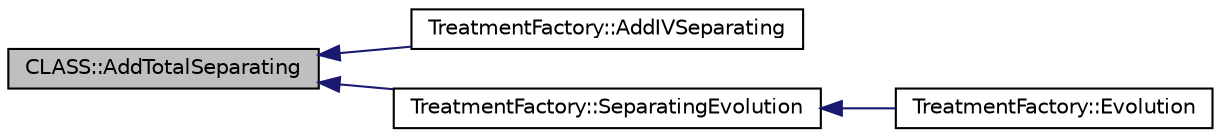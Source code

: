 digraph G
{
  edge [fontname="Helvetica",fontsize="10",labelfontname="Helvetica",labelfontsize="10"];
  node [fontname="Helvetica",fontsize="10",shape=record];
  rankdir="LR";
  Node1 [label="CLASS::AddTotalSeparating",height=0.2,width=0.4,color="black", fillcolor="grey75", style="filled" fontcolor="black"];
  Node1 -> Node2 [dir="back",color="midnightblue",fontsize="10",style="solid",fontname="Helvetica"];
  Node2 [label="TreatmentFactory::AddIVSeparating",height=0.2,width=0.4,color="black", fillcolor="white", style="filled",URL="$class_treatment_factory.html#aa7193d25c5561739379412e67c396db3",tooltip="Add Separation IsotopicVector."];
  Node1 -> Node3 [dir="back",color="midnightblue",fontsize="10",style="solid",fontname="Helvetica"];
  Node3 [label="TreatmentFactory::SeparatingEvolution",height=0.2,width=0.4,color="black", fillcolor="white", style="filled",URL="$class_treatment_factory.html#afb051dd3f5cb0253c07daffb5f636787",tooltip="Deal the Separating IV Decay Evolution and then send it to stock."];
  Node3 -> Node4 [dir="back",color="midnightblue",fontsize="10",style="solid",fontname="Helvetica"];
  Node4 [label="TreatmentFactory::Evolution",height=0.2,width=0.4,color="black", fillcolor="white", style="filled",URL="$class_treatment_factory.html#a3adb9c8d9e15a03fd780e97213a4c42e",tooltip="Performe the evolution until the Time t."];
}

